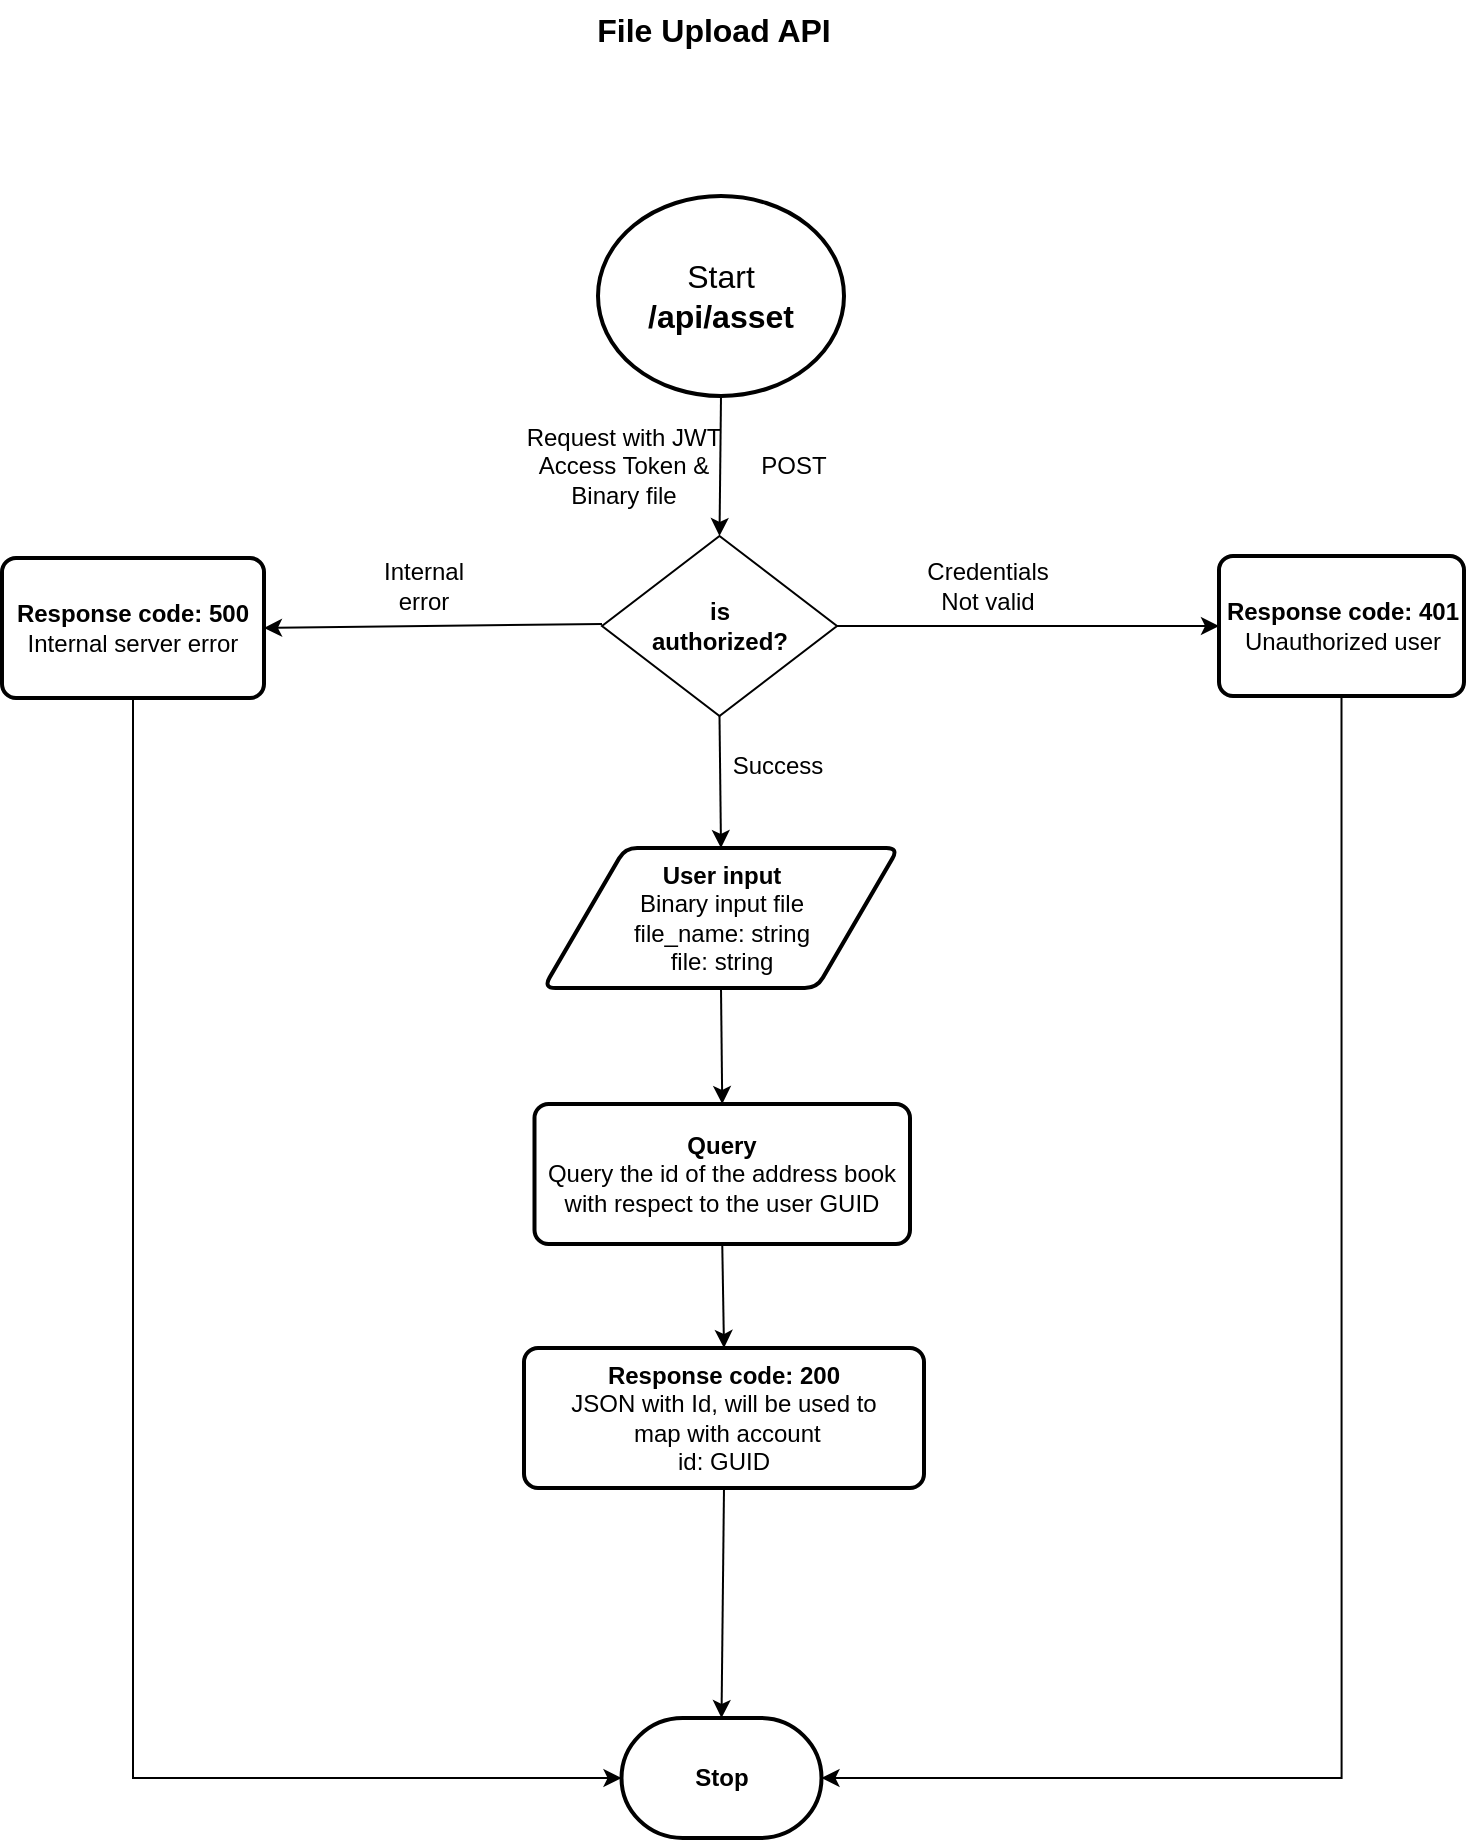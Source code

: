<mxfile version="21.1.1" type="device">
  <diagram name="Page-1" id="JCEGxdFOgvOAtDUVBZYm">
    <mxGraphModel dx="630" dy="703" grid="1" gridSize="10" guides="1" tooltips="1" connect="1" arrows="1" fold="1" page="1" pageScale="1" pageWidth="850" pageHeight="1100" math="0" shadow="0">
      <root>
        <mxCell id="0" />
        <mxCell id="1" parent="0" />
        <mxCell id="HDsGMQWWcjxy8k_yasPS-3" value="Start&lt;br&gt;&lt;b&gt;/api/asset&lt;/b&gt;" style="strokeWidth=2;html=1;shape=mxgraph.flowchart.start_2;whiteSpace=wrap;fontSize=16;" parent="1" vertex="1">
          <mxGeometry x="357" y="158" width="123" height="100" as="geometry" />
        </mxCell>
        <mxCell id="HDsGMQWWcjxy8k_yasPS-5" value="&lt;b&gt;File Upload API&lt;/b&gt;" style="text;html=1;strokeColor=none;fillColor=none;align=center;verticalAlign=middle;whiteSpace=wrap;rounded=0;fontSize=16;" parent="1" vertex="1">
          <mxGeometry x="325" y="60" width="180" height="30" as="geometry" />
        </mxCell>
        <mxCell id="eNhmvxWT9mpu9_6BMVp0-1" value="&lt;b&gt;is &lt;br&gt;authorized?&lt;/b&gt;" style="rhombus;whiteSpace=wrap;html=1;" parent="1" vertex="1">
          <mxGeometry x="359" y="328" width="117.5" height="90" as="geometry" />
        </mxCell>
        <mxCell id="eNhmvxWT9mpu9_6BMVp0-2" value="&lt;b&gt;User input&lt;/b&gt;&lt;br&gt;Binary input file&lt;br&gt;file_name: string&lt;br&gt;file: string" style="shape=parallelogram;html=1;strokeWidth=2;perimeter=parallelogramPerimeter;whiteSpace=wrap;rounded=1;arcSize=12;size=0.23;" parent="1" vertex="1">
          <mxGeometry x="329.75" y="484" width="177.5" height="70" as="geometry" />
        </mxCell>
        <mxCell id="eNhmvxWT9mpu9_6BMVp0-3" value="" style="endArrow=classic;html=1;rounded=0;exitX=0.5;exitY=1;exitDx=0;exitDy=0;exitPerimeter=0;entryX=0.5;entryY=0;entryDx=0;entryDy=0;" parent="1" source="HDsGMQWWcjxy8k_yasPS-3" target="eNhmvxWT9mpu9_6BMVp0-1" edge="1">
          <mxGeometry width="50" height="50" relative="1" as="geometry">
            <mxPoint x="417.5" y="258" as="sourcePoint" />
            <mxPoint x="401.5" y="468" as="targetPoint" />
          </mxGeometry>
        </mxCell>
        <mxCell id="eNhmvxWT9mpu9_6BMVp0-4" value="" style="endArrow=classic;html=1;rounded=0;exitX=0.5;exitY=1;exitDx=0;exitDy=0;entryX=0.5;entryY=0;entryDx=0;entryDy=0;" parent="1" source="eNhmvxWT9mpu9_6BMVp0-1" target="eNhmvxWT9mpu9_6BMVp0-2" edge="1">
          <mxGeometry width="50" height="50" relative="1" as="geometry">
            <mxPoint x="351.5" y="518" as="sourcePoint" />
            <mxPoint x="401.5" y="468" as="targetPoint" />
          </mxGeometry>
        </mxCell>
        <mxCell id="eNhmvxWT9mpu9_6BMVp0-5" value="Success" style="text;html=1;strokeColor=none;fillColor=none;align=center;verticalAlign=middle;whiteSpace=wrap;rounded=0;" parent="1" vertex="1">
          <mxGeometry x="416.5" y="428" width="60" height="30" as="geometry" />
        </mxCell>
        <mxCell id="eNhmvxWT9mpu9_6BMVp0-6" value="Request with JWT Access Token &amp;amp; Binary file" style="text;html=1;strokeColor=none;fillColor=none;align=center;verticalAlign=middle;whiteSpace=wrap;rounded=0;" parent="1" vertex="1">
          <mxGeometry x="320" y="278" width="99.75" height="30" as="geometry" />
        </mxCell>
        <mxCell id="eNhmvxWT9mpu9_6BMVp0-7" value="&lt;b&gt;Response code: 401&lt;/b&gt;&lt;br&gt;Unauthorized user" style="rounded=1;whiteSpace=wrap;html=1;absoluteArcSize=1;arcSize=14;strokeWidth=2;" parent="1" vertex="1">
          <mxGeometry x="667.5" y="338" width="122.5" height="70" as="geometry" />
        </mxCell>
        <mxCell id="eNhmvxWT9mpu9_6BMVp0-8" value="" style="endArrow=classic;html=1;rounded=0;entryX=0;entryY=0.5;entryDx=0;entryDy=0;exitX=1;exitY=0.5;exitDx=0;exitDy=0;" parent="1" source="eNhmvxWT9mpu9_6BMVp0-1" target="eNhmvxWT9mpu9_6BMVp0-7" edge="1">
          <mxGeometry width="50" height="50" relative="1" as="geometry">
            <mxPoint x="490" y="380" as="sourcePoint" />
            <mxPoint x="401.5" y="468" as="targetPoint" />
          </mxGeometry>
        </mxCell>
        <mxCell id="eNhmvxWT9mpu9_6BMVp0-9" value="Credentials&lt;br&gt;Not valid" style="text;html=1;strokeColor=none;fillColor=none;align=center;verticalAlign=middle;whiteSpace=wrap;rounded=0;" parent="1" vertex="1">
          <mxGeometry x="521.5" y="338" width="60" height="30" as="geometry" />
        </mxCell>
        <mxCell id="eNhmvxWT9mpu9_6BMVp0-10" value="&lt;b&gt;Query&lt;/b&gt;&lt;br&gt;Query the id of the address book with respect to the user GUID" style="rounded=1;whiteSpace=wrap;html=1;absoluteArcSize=1;arcSize=14;strokeWidth=2;" parent="1" vertex="1">
          <mxGeometry x="325.25" y="612" width="187.75" height="70" as="geometry" />
        </mxCell>
        <mxCell id="eNhmvxWT9mpu9_6BMVp0-11" value="&lt;b&gt;Response code: 200&lt;/b&gt;&lt;br&gt;JSON with Id, will be used to&lt;br&gt;&amp;nbsp;map with account&lt;br&gt;id: GUID" style="rounded=1;whiteSpace=wrap;html=1;absoluteArcSize=1;arcSize=14;strokeWidth=2;" parent="1" vertex="1">
          <mxGeometry x="320" y="734" width="200" height="70" as="geometry" />
        </mxCell>
        <mxCell id="eNhmvxWT9mpu9_6BMVp0-12" value="&lt;b&gt;Stop&lt;/b&gt;" style="strokeWidth=2;html=1;shape=mxgraph.flowchart.terminator;whiteSpace=wrap;" parent="1" vertex="1">
          <mxGeometry x="368.75" y="919" width="100" height="60" as="geometry" />
        </mxCell>
        <mxCell id="eNhmvxWT9mpu9_6BMVp0-14" value="&lt;b&gt;Response code: 500&lt;/b&gt;&lt;br&gt;Internal server error" style="rounded=1;whiteSpace=wrap;html=1;absoluteArcSize=1;arcSize=14;strokeWidth=2;" parent="1" vertex="1">
          <mxGeometry x="59" y="339" width="131" height="70" as="geometry" />
        </mxCell>
        <mxCell id="eNhmvxWT9mpu9_6BMVp0-15" value="" style="endArrow=classic;html=1;rounded=0;exitX=0;exitY=0.5;exitDx=0;exitDy=0;entryX=1;entryY=0.5;entryDx=0;entryDy=0;" parent="1" target="eNhmvxWT9mpu9_6BMVp0-14" edge="1">
          <mxGeometry width="50" height="50" relative="1" as="geometry">
            <mxPoint x="359.0" y="372" as="sourcePoint" />
            <mxPoint x="220" y="390" as="targetPoint" />
          </mxGeometry>
        </mxCell>
        <mxCell id="eNhmvxWT9mpu9_6BMVp0-16" value="Internal error" style="text;html=1;strokeColor=none;fillColor=none;align=center;verticalAlign=middle;whiteSpace=wrap;rounded=0;" parent="1" vertex="1">
          <mxGeometry x="240" y="338" width="60" height="30" as="geometry" />
        </mxCell>
        <mxCell id="eNhmvxWT9mpu9_6BMVp0-17" value="" style="endArrow=classic;html=1;rounded=0;exitX=0.5;exitY=1;exitDx=0;exitDy=0;entryX=0.5;entryY=0;entryDx=0;entryDy=0;" parent="1" source="eNhmvxWT9mpu9_6BMVp0-2" target="eNhmvxWT9mpu9_6BMVp0-10" edge="1">
          <mxGeometry width="50" height="50" relative="1" as="geometry">
            <mxPoint x="390" y="690" as="sourcePoint" />
            <mxPoint x="440" y="640" as="targetPoint" />
          </mxGeometry>
        </mxCell>
        <mxCell id="eNhmvxWT9mpu9_6BMVp0-18" value="" style="endArrow=classic;html=1;rounded=0;exitX=0.5;exitY=1;exitDx=0;exitDy=0;entryX=0.5;entryY=0;entryDx=0;entryDy=0;" parent="1" source="eNhmvxWT9mpu9_6BMVp0-10" target="eNhmvxWT9mpu9_6BMVp0-11" edge="1">
          <mxGeometry width="50" height="50" relative="1" as="geometry">
            <mxPoint x="390" y="690" as="sourcePoint" />
            <mxPoint x="440" y="640" as="targetPoint" />
          </mxGeometry>
        </mxCell>
        <mxCell id="eNhmvxWT9mpu9_6BMVp0-19" value="" style="endArrow=classic;html=1;rounded=0;exitX=0.5;exitY=1;exitDx=0;exitDy=0;entryX=0.5;entryY=0;entryDx=0;entryDy=0;entryPerimeter=0;" parent="1" source="eNhmvxWT9mpu9_6BMVp0-11" target="eNhmvxWT9mpu9_6BMVp0-12" edge="1">
          <mxGeometry width="50" height="50" relative="1" as="geometry">
            <mxPoint x="390" y="690" as="sourcePoint" />
            <mxPoint x="450" y="880" as="targetPoint" />
          </mxGeometry>
        </mxCell>
        <mxCell id="eNhmvxWT9mpu9_6BMVp0-20" value="" style="endArrow=classic;html=1;rounded=0;exitX=0.5;exitY=1;exitDx=0;exitDy=0;entryX=0;entryY=0.5;entryDx=0;entryDy=0;entryPerimeter=0;edgeStyle=orthogonalEdgeStyle;" parent="1" source="eNhmvxWT9mpu9_6BMVp0-14" target="eNhmvxWT9mpu9_6BMVp0-12" edge="1">
          <mxGeometry width="50" height="50" relative="1" as="geometry">
            <mxPoint x="390" y="690" as="sourcePoint" />
            <mxPoint x="440" y="640" as="targetPoint" />
          </mxGeometry>
        </mxCell>
        <mxCell id="eNhmvxWT9mpu9_6BMVp0-21" value="" style="endArrow=classic;html=1;rounded=0;exitX=0.5;exitY=1;exitDx=0;exitDy=0;entryX=1;entryY=0.5;entryDx=0;entryDy=0;entryPerimeter=0;edgeStyle=orthogonalEdgeStyle;" parent="1" source="eNhmvxWT9mpu9_6BMVp0-7" target="eNhmvxWT9mpu9_6BMVp0-12" edge="1">
          <mxGeometry width="50" height="50" relative="1" as="geometry">
            <mxPoint x="390" y="690" as="sourcePoint" />
            <mxPoint x="440" y="640" as="targetPoint" />
          </mxGeometry>
        </mxCell>
        <mxCell id="eNhmvxWT9mpu9_6BMVp0-22" value="POST" style="text;html=1;strokeColor=none;fillColor=none;align=center;verticalAlign=middle;whiteSpace=wrap;rounded=0;" parent="1" vertex="1">
          <mxGeometry x="425" y="278" width="60" height="30" as="geometry" />
        </mxCell>
      </root>
    </mxGraphModel>
  </diagram>
</mxfile>
